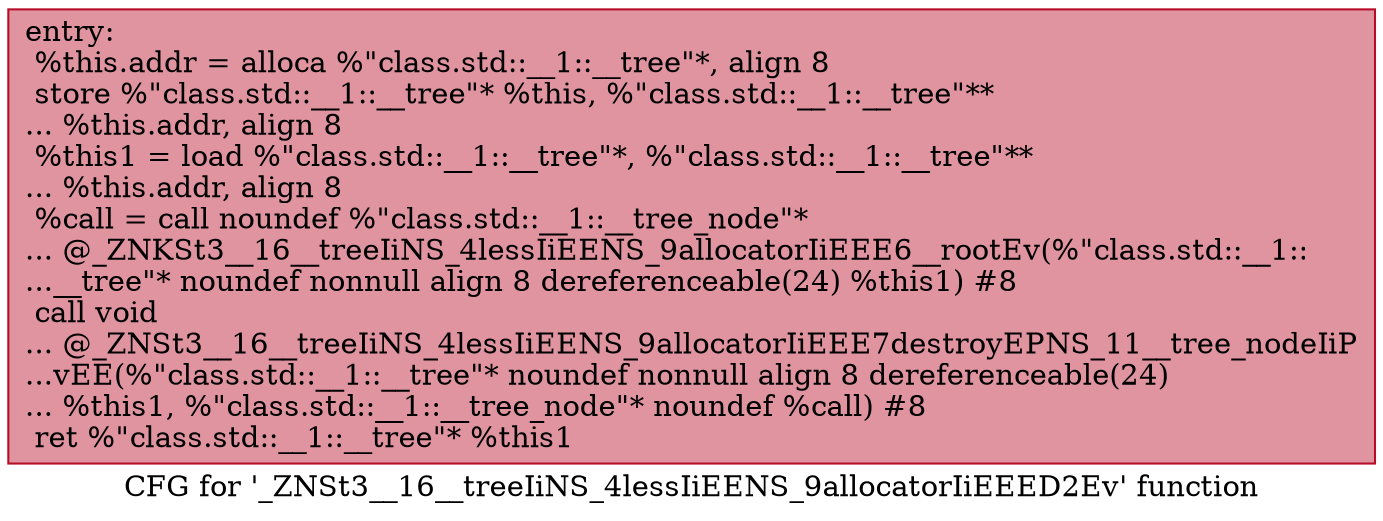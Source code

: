 digraph "CFG for '_ZNSt3__16__treeIiNS_4lessIiEENS_9allocatorIiEEED2Ev' function" {
	label="CFG for '_ZNSt3__16__treeIiNS_4lessIiEENS_9allocatorIiEEED2Ev' function";

	Node0x6000025510c0 [shape=record,color="#b70d28ff", style=filled, fillcolor="#b70d2870",label="{entry:\l  %this.addr = alloca %\"class.std::__1::__tree\"*, align 8\l  store %\"class.std::__1::__tree\"* %this, %\"class.std::__1::__tree\"**\l... %this.addr, align 8\l  %this1 = load %\"class.std::__1::__tree\"*, %\"class.std::__1::__tree\"**\l... %this.addr, align 8\l  %call = call noundef %\"class.std::__1::__tree_node\"*\l... @_ZNKSt3__16__treeIiNS_4lessIiEENS_9allocatorIiEEE6__rootEv(%\"class.std::__1::\l...__tree\"* noundef nonnull align 8 dereferenceable(24) %this1) #8\l  call void\l... @_ZNSt3__16__treeIiNS_4lessIiEENS_9allocatorIiEEE7destroyEPNS_11__tree_nodeIiP\l...vEE(%\"class.std::__1::__tree\"* noundef nonnull align 8 dereferenceable(24)\l... %this1, %\"class.std::__1::__tree_node\"* noundef %call) #8\l  ret %\"class.std::__1::__tree\"* %this1\l}"];
}
